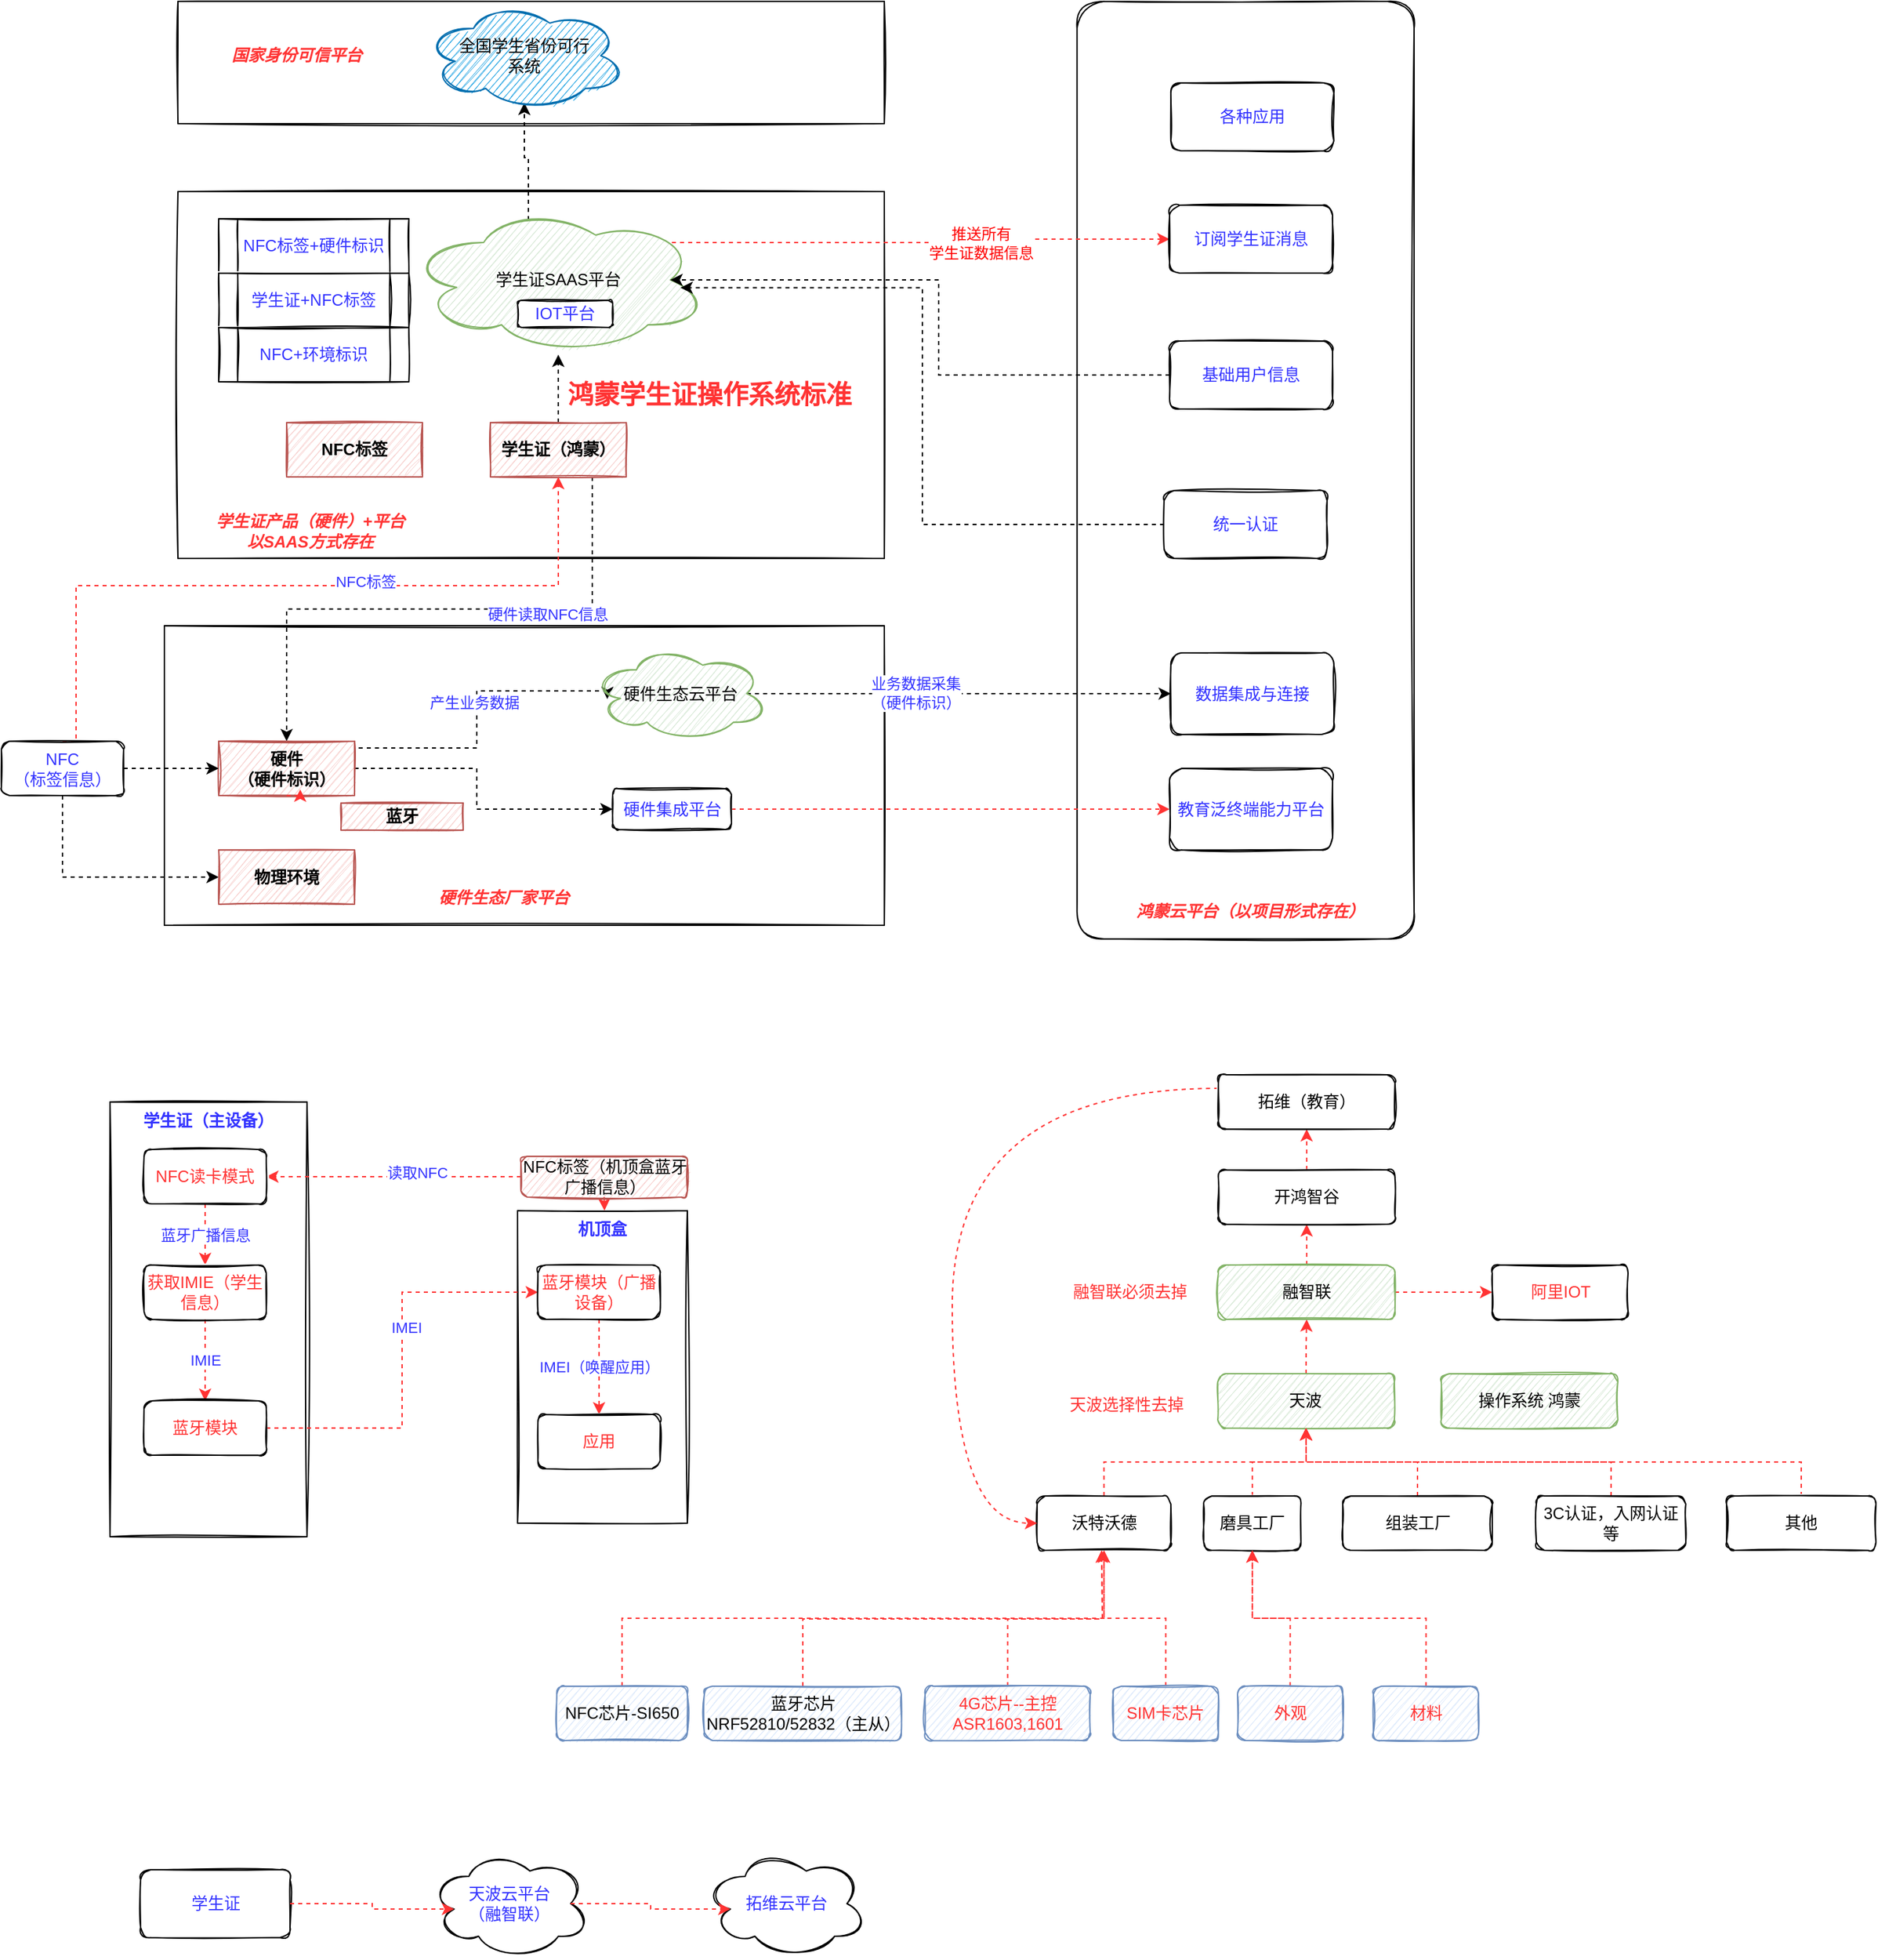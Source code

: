 <mxfile version="19.0.3" type="device"><diagram id="MLnANVd_Cb7yOwXetUP3" name="第 1 页"><mxGraphModel dx="1209" dy="737" grid="1" gridSize="10" guides="1" tooltips="1" connect="1" arrows="1" fold="1" page="1" pageScale="1" pageWidth="3300" pageHeight="4681" math="0" shadow="0"><root><mxCell id="0"/><mxCell id="1" parent="0"/><mxCell id="3BlU9FOFcfoVJX4Gq_AM-103" value="" style="rounded=0;whiteSpace=wrap;html=1;sketch=1;fontColor=#3333FF;" vertex="1" parent="1"><mxGeometry x="250" y="70" width="520" height="90" as="geometry"/></mxCell><mxCell id="3BlU9FOFcfoVJX4Gq_AM-21" value="" style="rounded=0;whiteSpace=wrap;html=1;sketch=1;fontColor=#FF6666;" vertex="1" parent="1"><mxGeometry x="240" y="529.5" width="530" height="220.5" as="geometry"/></mxCell><mxCell id="3BlU9FOFcfoVJX4Gq_AM-31" value="" style="rounded=1;whiteSpace=wrap;html=1;sketch=1;fontColor=#3333FF;arcSize=8;" vertex="1" parent="1"><mxGeometry x="911.85" y="70" width="248.15" height="690" as="geometry"/></mxCell><mxCell id="3BlU9FOFcfoVJX4Gq_AM-60" style="edgeStyle=orthogonalEdgeStyle;rounded=0;orthogonalLoop=1;jettySize=auto;html=1;exitX=0.875;exitY=0.5;exitDx=0;exitDy=0;entryX=0;entryY=0.5;entryDx=0;entryDy=0;dashed=1;fontColor=#3333FF;exitPerimeter=0;" edge="1" parent="1" source="3BlU9FOFcfoVJX4Gq_AM-25" target="3BlU9FOFcfoVJX4Gq_AM-42"><mxGeometry relative="1" as="geometry"/></mxCell><mxCell id="3BlU9FOFcfoVJX4Gq_AM-61" value="业务数据采集&lt;br&gt;（硬件标识）" style="edgeLabel;html=1;align=center;verticalAlign=middle;resizable=0;points=[];fontColor=#3333FF;" vertex="1" connectable="0" parent="3BlU9FOFcfoVJX4Gq_AM-60"><mxGeometry x="-0.205" y="1" relative="1" as="geometry"><mxPoint as="offset"/></mxGeometry></mxCell><mxCell id="3BlU9FOFcfoVJX4Gq_AM-14" value="" style="rounded=0;whiteSpace=wrap;html=1;sketch=1;fontColor=#FF6666;" vertex="1" parent="1"><mxGeometry x="250" y="210" width="520" height="270" as="geometry"/></mxCell><mxCell id="3BlU9FOFcfoVJX4Gq_AM-3" style="edgeStyle=orthogonalEdgeStyle;rounded=0;orthogonalLoop=1;jettySize=auto;html=1;exitX=0.5;exitY=0;exitDx=0;exitDy=0;dashed=1;" edge="1" parent="1" source="3BlU9FOFcfoVJX4Gq_AM-1" target="3BlU9FOFcfoVJX4Gq_AM-10"><mxGeometry relative="1" as="geometry"><mxPoint x="490" y="300" as="targetPoint"/></mxGeometry></mxCell><mxCell id="3BlU9FOFcfoVJX4Gq_AM-62" style="edgeStyle=orthogonalEdgeStyle;rounded=0;orthogonalLoop=1;jettySize=auto;html=1;exitX=0.75;exitY=1;exitDx=0;exitDy=0;entryX=0.5;entryY=0;entryDx=0;entryDy=0;dashed=1;fontColor=#3333FF;" edge="1" parent="1" source="3BlU9FOFcfoVJX4Gq_AM-1" target="3BlU9FOFcfoVJX4Gq_AM-6"><mxGeometry relative="1" as="geometry"/></mxCell><mxCell id="3BlU9FOFcfoVJX4Gq_AM-63" value="硬件读取NFC信息" style="edgeLabel;html=1;align=center;verticalAlign=middle;resizable=0;points=[];fontColor=#3333FF;" vertex="1" connectable="0" parent="3BlU9FOFcfoVJX4Gq_AM-62"><mxGeometry x="-0.377" y="3" relative="1" as="geometry"><mxPoint as="offset"/></mxGeometry></mxCell><mxCell id="3BlU9FOFcfoVJX4Gq_AM-1" value="学生证（鸿蒙）" style="rounded=0;whiteSpace=wrap;html=1;sketch=1;fontStyle=1;fillColor=#f8cecc;strokeColor=#b85450;" vertex="1" parent="1"><mxGeometry x="480" y="380" width="100" height="40" as="geometry"/></mxCell><mxCell id="3BlU9FOFcfoVJX4Gq_AM-40" style="edgeStyle=orthogonalEdgeStyle;rounded=0;orthogonalLoop=1;jettySize=auto;html=1;exitX=1;exitY=0.5;exitDx=0;exitDy=0;entryX=0.085;entryY=0.557;entryDx=0;entryDy=0;entryPerimeter=0;dashed=1;fontColor=#3333FF;" edge="1" parent="1" source="3BlU9FOFcfoVJX4Gq_AM-6" target="3BlU9FOFcfoVJX4Gq_AM-25"><mxGeometry relative="1" as="geometry"><Array as="points"><mxPoint x="380" y="619.5"/><mxPoint x="470" y="619.5"/><mxPoint x="470" y="577.5"/></Array></mxGeometry></mxCell><mxCell id="3BlU9FOFcfoVJX4Gq_AM-51" value="产生业务数据" style="edgeLabel;html=1;align=center;verticalAlign=middle;resizable=0;points=[];fontColor=#3333FF;" vertex="1" connectable="0" parent="3BlU9FOFcfoVJX4Gq_AM-40"><mxGeometry x="0.112" y="2" relative="1" as="geometry"><mxPoint as="offset"/></mxGeometry></mxCell><mxCell id="3BlU9FOFcfoVJX4Gq_AM-53" style="edgeStyle=orthogonalEdgeStyle;rounded=0;orthogonalLoop=1;jettySize=auto;html=1;exitX=1;exitY=0.5;exitDx=0;exitDy=0;entryX=0;entryY=0.5;entryDx=0;entryDy=0;dashed=1;fontColor=#3333FF;" edge="1" parent="1" source="3BlU9FOFcfoVJX4Gq_AM-6" target="3BlU9FOFcfoVJX4Gq_AM-54"><mxGeometry relative="1" as="geometry"><mxPoint x="485.8" y="668" as="targetPoint"/><Array as="points"><mxPoint x="470" y="635"/><mxPoint x="470" y="665"/></Array></mxGeometry></mxCell><mxCell id="3BlU9FOFcfoVJX4Gq_AM-6" value="硬件&lt;br&gt;（硬件标识）" style="rounded=0;whiteSpace=wrap;html=1;sketch=1;fontColor=default;fillColor=#f8cecc;strokeColor=#b85450;fontStyle=1;" vertex="1" parent="1"><mxGeometry x="280" y="614.5" width="100" height="40" as="geometry"/></mxCell><mxCell id="3BlU9FOFcfoVJX4Gq_AM-12" style="edgeStyle=orthogonalEdgeStyle;rounded=0;orthogonalLoop=1;jettySize=auto;html=1;exitX=0.4;exitY=0.1;exitDx=0;exitDy=0;exitPerimeter=0;entryX=0.5;entryY=0.933;entryDx=0;entryDy=0;entryPerimeter=0;fontColor=#FF6666;dashed=1;" edge="1" parent="1" source="3BlU9FOFcfoVJX4Gq_AM-10" target="3BlU9FOFcfoVJX4Gq_AM-11"><mxGeometry relative="1" as="geometry"/></mxCell><mxCell id="3BlU9FOFcfoVJX4Gq_AM-68" style="edgeStyle=orthogonalEdgeStyle;rounded=0;orthogonalLoop=1;jettySize=auto;html=1;exitX=0.88;exitY=0.25;exitDx=0;exitDy=0;exitPerimeter=0;dashed=1;fontColor=#FF0000;strokeColor=#FF3333;entryX=0;entryY=0.5;entryDx=0;entryDy=0;" edge="1" parent="1" source="3BlU9FOFcfoVJX4Gq_AM-10" target="3BlU9FOFcfoVJX4Gq_AM-66"><mxGeometry relative="1" as="geometry"/></mxCell><mxCell id="3BlU9FOFcfoVJX4Gq_AM-69" value="推送所有&lt;br&gt;学生证数据信息" style="edgeLabel;html=1;align=center;verticalAlign=middle;resizable=0;points=[];fontColor=#FF0000;" vertex="1" connectable="0" parent="3BlU9FOFcfoVJX4Gq_AM-68"><mxGeometry x="0.247" y="-3" relative="1" as="geometry"><mxPoint as="offset"/></mxGeometry></mxCell><mxCell id="3BlU9FOFcfoVJX4Gq_AM-10" value="&lt;font color=&quot;#000000&quot;&gt;学生证SAAS平台&lt;/font&gt;" style="ellipse;shape=cloud;whiteSpace=wrap;html=1;sketch=1;fillColor=#d5e8d4;strokeColor=#82b366;verticalAlign=middle;" vertex="1" parent="1"><mxGeometry x="420" y="220" width="220" height="110" as="geometry"/></mxCell><mxCell id="3BlU9FOFcfoVJX4Gq_AM-11" value="&lt;font color=&quot;#000000&quot;&gt;全国学生省份可行&lt;br&gt;系统&lt;/font&gt;" style="ellipse;shape=cloud;whiteSpace=wrap;html=1;sketch=1;fillColor=#1ba1e2;strokeColor=#006EAF;fontColor=#ffffff;" vertex="1" parent="1"><mxGeometry x="430" y="70" width="150" height="80" as="geometry"/></mxCell><mxCell id="3BlU9FOFcfoVJX4Gq_AM-15" value="NFC标签" style="rounded=0;whiteSpace=wrap;html=1;sketch=1;fontStyle=1;fillColor=#f8cecc;strokeColor=#b85450;" vertex="1" parent="1"><mxGeometry x="330" y="380" width="100" height="40" as="geometry"/></mxCell><mxCell id="3BlU9FOFcfoVJX4Gq_AM-18" value="学生证产品（硬件）+平台&lt;br&gt;以SAAS方式存在" style="text;html=1;strokeColor=none;fillColor=none;align=center;verticalAlign=middle;whiteSpace=wrap;rounded=0;sketch=1;fontColor=#FF3333;fontStyle=3" vertex="1" parent="1"><mxGeometry x="265" y="440" width="165" height="40" as="geometry"/></mxCell><mxCell id="3BlU9FOFcfoVJX4Gq_AM-24" value="硬件生态厂家平台" style="text;html=1;strokeColor=none;fillColor=none;align=center;verticalAlign=middle;whiteSpace=wrap;rounded=0;sketch=1;fontColor=#FF3333;fontStyle=3" vertex="1" parent="1"><mxGeometry x="435" y="714.5" width="110" height="30" as="geometry"/></mxCell><mxCell id="3BlU9FOFcfoVJX4Gq_AM-25" value="硬件生态云平台" style="ellipse;shape=cloud;whiteSpace=wrap;html=1;sketch=1;fillColor=#d5e8d4;strokeColor=#82b366;" vertex="1" parent="1"><mxGeometry x="555" y="544.5" width="130" height="70" as="geometry"/></mxCell><mxCell id="3BlU9FOFcfoVJX4Gq_AM-39" style="edgeStyle=orthogonalEdgeStyle;rounded=0;orthogonalLoop=1;jettySize=auto;html=1;exitX=1;exitY=0.5;exitDx=0;exitDy=0;entryX=0;entryY=0.5;entryDx=0;entryDy=0;dashed=1;fontColor=#3333FF;" edge="1" parent="1" source="3BlU9FOFcfoVJX4Gq_AM-29" target="3BlU9FOFcfoVJX4Gq_AM-6"><mxGeometry relative="1" as="geometry"/></mxCell><mxCell id="3BlU9FOFcfoVJX4Gq_AM-49" style="edgeStyle=orthogonalEdgeStyle;rounded=0;orthogonalLoop=1;jettySize=auto;html=1;exitX=0.5;exitY=1;exitDx=0;exitDy=0;entryX=0;entryY=0.5;entryDx=0;entryDy=0;dashed=1;fontColor=#3333FF;" edge="1" parent="1" source="3BlU9FOFcfoVJX4Gq_AM-29" target="3BlU9FOFcfoVJX4Gq_AM-41"><mxGeometry relative="1" as="geometry"/></mxCell><mxCell id="3BlU9FOFcfoVJX4Gq_AM-58" style="edgeStyle=orthogonalEdgeStyle;rounded=0;orthogonalLoop=1;jettySize=auto;html=1;exitX=0.5;exitY=0;exitDx=0;exitDy=0;entryX=0.5;entryY=1;entryDx=0;entryDy=0;dashed=1;fontColor=#FF0000;strokeColor=#FF3333;" edge="1" parent="1" source="3BlU9FOFcfoVJX4Gq_AM-29" target="3BlU9FOFcfoVJX4Gq_AM-1"><mxGeometry relative="1" as="geometry"><Array as="points"><mxPoint x="175" y="615"/><mxPoint x="175" y="500"/><mxPoint x="530" y="500"/></Array></mxGeometry></mxCell><mxCell id="3BlU9FOFcfoVJX4Gq_AM-59" value="NFC标签" style="edgeLabel;html=1;align=center;verticalAlign=middle;resizable=0;points=[];fontColor=#3333FF;" vertex="1" connectable="0" parent="3BlU9FOFcfoVJX4Gq_AM-58"><mxGeometry x="0.206" y="3" relative="1" as="geometry"><mxPoint as="offset"/></mxGeometry></mxCell><mxCell id="3BlU9FOFcfoVJX4Gq_AM-29" value="NFC&lt;br&gt;（标签信息）" style="rounded=1;whiteSpace=wrap;html=1;sketch=1;fontColor=#3333FF;" vertex="1" parent="1"><mxGeometry x="120" y="614.5" width="90" height="40" as="geometry"/></mxCell><mxCell id="3BlU9FOFcfoVJX4Gq_AM-32" value="鸿蒙云平台（以项目形式存在）" style="text;html=1;strokeColor=none;fillColor=none;align=center;verticalAlign=middle;whiteSpace=wrap;rounded=0;sketch=1;fontColor=#FF3333;fontStyle=3" vertex="1" parent="1"><mxGeometry x="943.29" y="720" width="193.42" height="40" as="geometry"/></mxCell><mxCell id="3BlU9FOFcfoVJX4Gq_AM-35" style="edgeStyle=orthogonalEdgeStyle;rounded=0;orthogonalLoop=1;jettySize=auto;html=1;exitX=0;exitY=0.5;exitDx=0;exitDy=0;entryX=0.875;entryY=0.5;entryDx=0;entryDy=0;entryPerimeter=0;dashed=1;fontColor=#3333FF;" edge="1" parent="1" source="3BlU9FOFcfoVJX4Gq_AM-33" target="3BlU9FOFcfoVJX4Gq_AM-10"><mxGeometry relative="1" as="geometry"/></mxCell><mxCell id="3BlU9FOFcfoVJX4Gq_AM-33" value="基础用户信息" style="rounded=1;whiteSpace=wrap;html=1;sketch=1;fontColor=#3333FF;" vertex="1" parent="1"><mxGeometry x="980" y="320" width="120" height="50" as="geometry"/></mxCell><mxCell id="3BlU9FOFcfoVJX4Gq_AM-34" value="IOT平台" style="rounded=1;whiteSpace=wrap;html=1;sketch=1;fontColor=#3333FF;" vertex="1" parent="1"><mxGeometry x="500" y="290" width="70" height="20" as="geometry"/></mxCell><mxCell id="3BlU9FOFcfoVJX4Gq_AM-37" style="edgeStyle=elbowEdgeStyle;rounded=0;orthogonalLoop=1;jettySize=auto;html=1;exitX=0;exitY=0.5;exitDx=0;exitDy=0;entryX=0.909;entryY=0.552;entryDx=0;entryDy=0;entryPerimeter=0;dashed=1;fontColor=#3333FF;" edge="1" parent="1" source="3BlU9FOFcfoVJX4Gq_AM-36" target="3BlU9FOFcfoVJX4Gq_AM-10"><mxGeometry relative="1" as="geometry"/></mxCell><mxCell id="3BlU9FOFcfoVJX4Gq_AM-36" value="统一认证" style="rounded=1;whiteSpace=wrap;html=1;sketch=1;fontColor=#3333FF;" vertex="1" parent="1"><mxGeometry x="975.92" y="430" width="120" height="50" as="geometry"/></mxCell><mxCell id="3BlU9FOFcfoVJX4Gq_AM-38" value="NFC标签+硬件标识" style="shape=process;whiteSpace=wrap;html=1;backgroundOutline=1;sketch=1;fontColor=#3333FF;" vertex="1" parent="1"><mxGeometry x="280" y="230" width="140" height="40" as="geometry"/></mxCell><mxCell id="3BlU9FOFcfoVJX4Gq_AM-41" value="物理环境" style="rounded=0;whiteSpace=wrap;html=1;sketch=1;fontColor=default;fillColor=#f8cecc;strokeColor=#b85450;fontStyle=1;" vertex="1" parent="1"><mxGeometry x="280" y="694.5" width="100" height="40" as="geometry"/></mxCell><mxCell id="3BlU9FOFcfoVJX4Gq_AM-42" value="数据集成与连接" style="rounded=1;whiteSpace=wrap;html=1;sketch=1;fontColor=#3333FF;" vertex="1" parent="1"><mxGeometry x="980.92" y="549.5" width="120" height="60" as="geometry"/></mxCell><mxCell id="3BlU9FOFcfoVJX4Gq_AM-71" style="edgeStyle=orthogonalEdgeStyle;rounded=0;orthogonalLoop=1;jettySize=auto;html=1;exitX=1;exitY=0.5;exitDx=0;exitDy=0;dashed=1;fontColor=#FF0000;strokeColor=#FF3333;" edge="1" parent="1" source="3BlU9FOFcfoVJX4Gq_AM-54" target="3BlU9FOFcfoVJX4Gq_AM-102"><mxGeometry relative="1" as="geometry"/></mxCell><mxCell id="3BlU9FOFcfoVJX4Gq_AM-54" value="硬件集成平台" style="rounded=1;whiteSpace=wrap;html=1;sketch=1;fontColor=#3333FF;" vertex="1" parent="1"><mxGeometry x="570" y="649.5" width="87.5" height="30" as="geometry"/></mxCell><mxCell id="3BlU9FOFcfoVJX4Gq_AM-64" value="学生证+NFC标签" style="shape=process;whiteSpace=wrap;html=1;backgroundOutline=1;sketch=1;fontColor=#3333FF;" vertex="1" parent="1"><mxGeometry x="280" y="270" width="140" height="40" as="geometry"/></mxCell><mxCell id="3BlU9FOFcfoVJX4Gq_AM-66" value="订阅学生证消息" style="rounded=1;whiteSpace=wrap;html=1;sketch=1;fontColor=#3333FF;" vertex="1" parent="1"><mxGeometry x="980" y="220" width="120" height="50" as="geometry"/></mxCell><mxCell id="3BlU9FOFcfoVJX4Gq_AM-70" value="NFC+环境标识" style="shape=process;whiteSpace=wrap;html=1;backgroundOutline=1;sketch=1;fontColor=#3333FF;" vertex="1" parent="1"><mxGeometry x="280" y="310" width="140" height="40" as="geometry"/></mxCell><mxCell id="3BlU9FOFcfoVJX4Gq_AM-157" style="edgeStyle=orthogonalEdgeStyle;rounded=0;orthogonalLoop=1;jettySize=auto;html=1;exitX=0.5;exitY=0;exitDx=0;exitDy=0;dashed=1;fontColor=#000000;strokeColor=#FF3333;" edge="1" parent="1" source="3BlU9FOFcfoVJX4Gq_AM-73"><mxGeometry relative="1" as="geometry"><mxPoint x="930" y="1210" as="targetPoint"/></mxGeometry></mxCell><mxCell id="3BlU9FOFcfoVJX4Gq_AM-73" value="蓝牙芯片&lt;br&gt;NRF52810/52832（主从）" style="text;html=1;strokeColor=#6c8ebf;fillColor=#dae8fc;align=center;verticalAlign=middle;whiteSpace=wrap;rounded=1;sketch=1;" vertex="1" parent="1"><mxGeometry x="637.5" y="1310" width="145" height="40" as="geometry"/></mxCell><mxCell id="3BlU9FOFcfoVJX4Gq_AM-139" style="edgeStyle=orthogonalEdgeStyle;rounded=0;orthogonalLoop=1;jettySize=auto;html=1;exitX=0.5;exitY=0;exitDx=0;exitDy=0;entryX=0.5;entryY=1;entryDx=0;entryDy=0;dashed=1;fontColor=#000000;strokeColor=#FF3333;" edge="1" parent="1" source="3BlU9FOFcfoVJX4Gq_AM-77" target="3BlU9FOFcfoVJX4Gq_AM-136"><mxGeometry relative="1" as="geometry"/></mxCell><mxCell id="3BlU9FOFcfoVJX4Gq_AM-77" value="沃特沃德" style="rounded=1;whiteSpace=wrap;html=1;sketch=1;fontColor=#000000;" vertex="1" parent="1"><mxGeometry x="882.5" y="1170" width="98.42" height="40" as="geometry"/></mxCell><mxCell id="3BlU9FOFcfoVJX4Gq_AM-140" style="edgeStyle=orthogonalEdgeStyle;rounded=0;orthogonalLoop=1;jettySize=auto;html=1;exitX=0.5;exitY=0;exitDx=0;exitDy=0;entryX=0.5;entryY=1;entryDx=0;entryDy=0;dashed=1;fontColor=#000000;strokeColor=#FF3333;" edge="1" parent="1" source="3BlU9FOFcfoVJX4Gq_AM-79" target="3BlU9FOFcfoVJX4Gq_AM-136"><mxGeometry relative="1" as="geometry"/></mxCell><mxCell id="3BlU9FOFcfoVJX4Gq_AM-79" value="磨具工厂" style="rounded=1;whiteSpace=wrap;html=1;sketch=1;fontColor=#000000;" vertex="1" parent="1"><mxGeometry x="1005.13" y="1170" width="71.58" height="40" as="geometry"/></mxCell><mxCell id="3BlU9FOFcfoVJX4Gq_AM-80" value="学生证（主设备）" style="rounded=0;whiteSpace=wrap;html=1;sketch=1;fontColor=#3333FF;verticalAlign=top;fontStyle=1" vertex="1" parent="1"><mxGeometry x="200" y="880" width="145" height="320" as="geometry"/></mxCell><mxCell id="3BlU9FOFcfoVJX4Gq_AM-81" value="机顶盒" style="rounded=0;whiteSpace=wrap;html=1;sketch=1;fontColor=#3333FF;fontStyle=1;verticalAlign=top;" vertex="1" parent="1"><mxGeometry x="500" y="960" width="125" height="230" as="geometry"/></mxCell><mxCell id="3BlU9FOFcfoVJX4Gq_AM-85" style="edgeStyle=elbowEdgeStyle;rounded=0;orthogonalLoop=1;jettySize=auto;html=1;exitX=0.5;exitY=1;exitDx=0;exitDy=0;dashed=1;fontColor=#3333FF;strokeColor=#FF3333;" edge="1" parent="1" source="3BlU9FOFcfoVJX4Gq_AM-82" target="3BlU9FOFcfoVJX4Gq_AM-81"><mxGeometry relative="1" as="geometry"/></mxCell><mxCell id="3BlU9FOFcfoVJX4Gq_AM-86" style="edgeStyle=elbowEdgeStyle;rounded=0;orthogonalLoop=1;jettySize=auto;html=1;exitX=0;exitY=0.5;exitDx=0;exitDy=0;entryX=1;entryY=0.5;entryDx=0;entryDy=0;dashed=1;fontColor=#3333FF;strokeColor=#FF3333;" edge="1" parent="1" source="3BlU9FOFcfoVJX4Gq_AM-82" target="3BlU9FOFcfoVJX4Gq_AM-83"><mxGeometry relative="1" as="geometry"/></mxCell><mxCell id="3BlU9FOFcfoVJX4Gq_AM-98" value="读取NFC" style="edgeLabel;html=1;align=center;verticalAlign=middle;resizable=0;points=[];fontColor=#3333FF;" vertex="1" connectable="0" parent="3BlU9FOFcfoVJX4Gq_AM-86"><mxGeometry x="-0.173" y="-3" relative="1" as="geometry"><mxPoint x="1" as="offset"/></mxGeometry></mxCell><mxCell id="3BlU9FOFcfoVJX4Gq_AM-82" value="NFC标签（机顶盒蓝牙广播信息）" style="rounded=1;whiteSpace=wrap;html=1;sketch=1;fillColor=#f8cecc;strokeColor=#b85450;" vertex="1" parent="1"><mxGeometry x="502.5" y="920" width="122.5" height="30" as="geometry"/></mxCell><mxCell id="3BlU9FOFcfoVJX4Gq_AM-89" value="蓝牙广播信息" style="edgeStyle=elbowEdgeStyle;rounded=0;orthogonalLoop=1;jettySize=auto;html=1;exitX=0.5;exitY=1;exitDx=0;exitDy=0;entryX=0.5;entryY=0;entryDx=0;entryDy=0;dashed=1;fontColor=#3333FF;strokeColor=#FF3333;" edge="1" parent="1" source="3BlU9FOFcfoVJX4Gq_AM-83" target="3BlU9FOFcfoVJX4Gq_AM-84"><mxGeometry relative="1" as="geometry"/></mxCell><mxCell id="3BlU9FOFcfoVJX4Gq_AM-83" value="NFC读卡模式" style="rounded=1;whiteSpace=wrap;html=1;sketch=1;fontColor=#FF3333;" vertex="1" parent="1"><mxGeometry x="225" y="915" width="90" height="40" as="geometry"/></mxCell><mxCell id="3BlU9FOFcfoVJX4Gq_AM-90" style="edgeStyle=elbowEdgeStyle;rounded=0;orthogonalLoop=1;jettySize=auto;html=1;exitX=1;exitY=0.5;exitDx=0;exitDy=0;dashed=1;fontColor=#3333FF;strokeColor=#FF3333;" edge="1" parent="1" source="3BlU9FOFcfoVJX4Gq_AM-100" target="3BlU9FOFcfoVJX4Gq_AM-87"><mxGeometry relative="1" as="geometry"/></mxCell><mxCell id="3BlU9FOFcfoVJX4Gq_AM-97" value="IMEI" style="edgeLabel;html=1;align=center;verticalAlign=middle;resizable=0;points=[];fontColor=#3333FF;" vertex="1" connectable="0" parent="3BlU9FOFcfoVJX4Gq_AM-90"><mxGeometry x="0.16" y="-3" relative="1" as="geometry"><mxPoint as="offset"/></mxGeometry></mxCell><mxCell id="3BlU9FOFcfoVJX4Gq_AM-101" value="IMIE" style="edgeStyle=elbowEdgeStyle;rounded=0;orthogonalLoop=1;jettySize=auto;html=1;exitX=0.5;exitY=1;exitDx=0;exitDy=0;entryX=0.5;entryY=0;entryDx=0;entryDy=0;dashed=1;fontColor=#3333FF;strokeColor=#FF3333;" edge="1" parent="1" source="3BlU9FOFcfoVJX4Gq_AM-84" target="3BlU9FOFcfoVJX4Gq_AM-100"><mxGeometry relative="1" as="geometry"/></mxCell><mxCell id="3BlU9FOFcfoVJX4Gq_AM-84" value="获取IMIE（学生信息）" style="rounded=1;whiteSpace=wrap;html=1;sketch=1;fontColor=#FF3333;" vertex="1" parent="1"><mxGeometry x="225" y="1000" width="90" height="40" as="geometry"/></mxCell><mxCell id="3BlU9FOFcfoVJX4Gq_AM-94" value="IMEI（唤醒应用）" style="edgeStyle=elbowEdgeStyle;rounded=0;orthogonalLoop=1;jettySize=auto;html=1;exitX=0.5;exitY=1;exitDx=0;exitDy=0;dashed=1;fontColor=#3333FF;strokeColor=#FF3333;" edge="1" parent="1" source="3BlU9FOFcfoVJX4Gq_AM-87" target="3BlU9FOFcfoVJX4Gq_AM-88"><mxGeometry relative="1" as="geometry"/></mxCell><mxCell id="3BlU9FOFcfoVJX4Gq_AM-87" value="蓝牙模块（广播设备）" style="rounded=1;whiteSpace=wrap;html=1;sketch=1;fontColor=#FF3333;" vertex="1" parent="1"><mxGeometry x="515" y="1000" width="90" height="40" as="geometry"/></mxCell><mxCell id="3BlU9FOFcfoVJX4Gq_AM-88" value="应用" style="rounded=1;whiteSpace=wrap;html=1;sketch=1;fontColor=#FF3333;" vertex="1" parent="1"><mxGeometry x="515" y="1110" width="90" height="40" as="geometry"/></mxCell><mxCell id="3BlU9FOFcfoVJX4Gq_AM-100" value="蓝牙模块" style="rounded=1;whiteSpace=wrap;html=1;sketch=1;fontColor=#FF3333;" vertex="1" parent="1"><mxGeometry x="225" y="1100" width="90" height="40" as="geometry"/></mxCell><mxCell id="3BlU9FOFcfoVJX4Gq_AM-102" value="教育泛终端能力平台" style="rounded=1;whiteSpace=wrap;html=1;sketch=1;fontColor=#3333FF;" vertex="1" parent="1"><mxGeometry x="980" y="634.5" width="120" height="60" as="geometry"/></mxCell><mxCell id="3BlU9FOFcfoVJX4Gq_AM-104" value="国家身份可信平台" style="text;html=1;strokeColor=none;fillColor=none;align=center;verticalAlign=middle;whiteSpace=wrap;rounded=0;sketch=1;fontColor=#FF3333;fontStyle=3" vertex="1" parent="1"><mxGeometry x="255" y="90" width="165" height="40" as="geometry"/></mxCell><mxCell id="3BlU9FOFcfoVJX4Gq_AM-105" value="各种应用" style="rounded=1;whiteSpace=wrap;html=1;sketch=1;fontColor=#3333FF;" vertex="1" parent="1"><mxGeometry x="980.92" y="130" width="120" height="50" as="geometry"/></mxCell><mxCell id="3BlU9FOFcfoVJX4Gq_AM-141" style="edgeStyle=orthogonalEdgeStyle;rounded=0;orthogonalLoop=1;jettySize=auto;html=1;exitX=0.5;exitY=0;exitDx=0;exitDy=0;entryX=0.5;entryY=1;entryDx=0;entryDy=0;dashed=1;fontColor=#000000;strokeColor=#FF3333;" edge="1" parent="1" source="3BlU9FOFcfoVJX4Gq_AM-136" target="3BlU9FOFcfoVJX4Gq_AM-137"><mxGeometry relative="1" as="geometry"/></mxCell><mxCell id="3BlU9FOFcfoVJX4Gq_AM-136" value="天波" style="rounded=1;whiteSpace=wrap;html=1;sketch=1;fillColor=#d5e8d4;strokeColor=#82b366;" vertex="1" parent="1"><mxGeometry x="1015.46" y="1080" width="130" height="40" as="geometry"/></mxCell><mxCell id="3BlU9FOFcfoVJX4Gq_AM-145" style="edgeStyle=orthogonalEdgeStyle;rounded=0;orthogonalLoop=1;jettySize=auto;html=1;exitX=0.5;exitY=0;exitDx=0;exitDy=0;entryX=0.5;entryY=1;entryDx=0;entryDy=0;dashed=1;fontColor=#000000;strokeColor=#FF3333;" edge="1" parent="1" source="3BlU9FOFcfoVJX4Gq_AM-137" target="3BlU9FOFcfoVJX4Gq_AM-144"><mxGeometry relative="1" as="geometry"/></mxCell><mxCell id="3BlU9FOFcfoVJX4Gq_AM-172" style="edgeStyle=orthogonalEdgeStyle;rounded=0;orthogonalLoop=1;jettySize=auto;html=1;exitX=1;exitY=0.5;exitDx=0;exitDy=0;entryX=0;entryY=0.5;entryDx=0;entryDy=0;dashed=1;fontColor=#FF3333;strokeColor=#FF3333;" edge="1" parent="1" source="3BlU9FOFcfoVJX4Gq_AM-137" target="3BlU9FOFcfoVJX4Gq_AM-171"><mxGeometry relative="1" as="geometry"/></mxCell><mxCell id="3BlU9FOFcfoVJX4Gq_AM-137" value="融智联" style="rounded=1;whiteSpace=wrap;html=1;sketch=1;fillColor=#d5e8d4;strokeColor=#82b366;" vertex="1" parent="1"><mxGeometry x="1015.92" y="1000" width="130" height="40" as="geometry"/></mxCell><mxCell id="3BlU9FOFcfoVJX4Gq_AM-143" style="edgeStyle=orthogonalEdgeStyle;rounded=0;orthogonalLoop=1;jettySize=auto;html=1;exitX=0.5;exitY=0;exitDx=0;exitDy=0;entryX=0.5;entryY=1;entryDx=0;entryDy=0;dashed=1;fontColor=#000000;strokeColor=#FF3333;" edge="1" parent="1" source="3BlU9FOFcfoVJX4Gq_AM-142" target="3BlU9FOFcfoVJX4Gq_AM-136"><mxGeometry relative="1" as="geometry"/></mxCell><mxCell id="3BlU9FOFcfoVJX4Gq_AM-142" value="3C认证，入网认证等" style="rounded=1;whiteSpace=wrap;html=1;sketch=1;fontColor=#000000;" vertex="1" parent="1"><mxGeometry x="1250" y="1170" width="110" height="40" as="geometry"/></mxCell><mxCell id="3BlU9FOFcfoVJX4Gq_AM-147" style="edgeStyle=orthogonalEdgeStyle;rounded=0;orthogonalLoop=1;jettySize=auto;html=1;exitX=0.5;exitY=0;exitDx=0;exitDy=0;entryX=0.5;entryY=1;entryDx=0;entryDy=0;dashed=1;fontColor=#000000;strokeColor=#FF3333;" edge="1" parent="1" source="3BlU9FOFcfoVJX4Gq_AM-144" target="3BlU9FOFcfoVJX4Gq_AM-146"><mxGeometry relative="1" as="geometry"/></mxCell><mxCell id="3BlU9FOFcfoVJX4Gq_AM-144" value="开鸿智谷" style="rounded=1;whiteSpace=wrap;html=1;sketch=1;fontColor=#000000;" vertex="1" parent="1"><mxGeometry x="1015.92" y="930" width="130" height="40" as="geometry"/></mxCell><mxCell id="3BlU9FOFcfoVJX4Gq_AM-148" style="edgeStyle=orthogonalEdgeStyle;rounded=0;orthogonalLoop=1;jettySize=auto;html=1;exitX=0;exitY=0.25;exitDx=0;exitDy=0;entryX=0;entryY=0.5;entryDx=0;entryDy=0;dashed=1;fontColor=#000000;strokeColor=#FF3333;curved=1;" edge="1" parent="1" source="3BlU9FOFcfoVJX4Gq_AM-146" target="3BlU9FOFcfoVJX4Gq_AM-77"><mxGeometry relative="1" as="geometry"><Array as="points"><mxPoint x="820" y="870"/><mxPoint x="820" y="1190"/></Array></mxGeometry></mxCell><mxCell id="3BlU9FOFcfoVJX4Gq_AM-146" value="拓维（教育）" style="rounded=1;whiteSpace=wrap;html=1;sketch=1;fontColor=#000000;" vertex="1" parent="1"><mxGeometry x="1015.92" y="860" width="130" height="40" as="geometry"/></mxCell><mxCell id="3BlU9FOFcfoVJX4Gq_AM-106" value="学生证" style="rounded=1;whiteSpace=wrap;html=1;sketch=1;fontColor=#3333FF;" vertex="1" parent="1"><mxGeometry x="222.5" y="1445" width="110" height="50" as="geometry"/></mxCell><mxCell id="3BlU9FOFcfoVJX4Gq_AM-130" value="天波云平台&lt;br&gt;（融智联）" style="ellipse;shape=cloud;whiteSpace=wrap;html=1;sketch=1;fontColor=#3333FF;" vertex="1" parent="1"><mxGeometry x="434.08" y="1430" width="120" height="80" as="geometry"/></mxCell><mxCell id="3BlU9FOFcfoVJX4Gq_AM-110" style="edgeStyle=elbowEdgeStyle;rounded=0;orthogonalLoop=1;jettySize=auto;html=1;exitX=1;exitY=0.5;exitDx=0;exitDy=0;entryX=0.16;entryY=0.55;entryDx=0;entryDy=0;dashed=1;fontColor=#3333FF;strokeColor=#FF3333;entryPerimeter=0;" edge="1" parent="1" source="3BlU9FOFcfoVJX4Gq_AM-106" target="3BlU9FOFcfoVJX4Gq_AM-130"><mxGeometry relative="1" as="geometry"><mxPoint x="469.08" y="1480" as="targetPoint"/></mxGeometry></mxCell><mxCell id="3BlU9FOFcfoVJX4Gq_AM-133" value="拓维云平台" style="ellipse;shape=cloud;whiteSpace=wrap;html=1;sketch=1;fontColor=#3333FF;" vertex="1" parent="1"><mxGeometry x="637.5" y="1430" width="120" height="80" as="geometry"/></mxCell><mxCell id="3BlU9FOFcfoVJX4Gq_AM-134" style="edgeStyle=elbowEdgeStyle;rounded=0;orthogonalLoop=1;jettySize=auto;html=1;exitX=0.875;exitY=0.5;exitDx=0;exitDy=0;exitPerimeter=0;entryX=0.16;entryY=0.55;entryDx=0;entryDy=0;entryPerimeter=0;dashed=1;fontColor=#3333FF;strokeColor=#FF3333;" edge="1" parent="1" source="3BlU9FOFcfoVJX4Gq_AM-130" target="3BlU9FOFcfoVJX4Gq_AM-133"><mxGeometry relative="1" as="geometry"/></mxCell><mxCell id="3BlU9FOFcfoVJX4Gq_AM-150" style="edgeStyle=orthogonalEdgeStyle;rounded=0;orthogonalLoop=1;jettySize=auto;html=1;exitX=0.5;exitY=0;exitDx=0;exitDy=0;entryX=0.5;entryY=1;entryDx=0;entryDy=0;dashed=1;fontColor=#000000;strokeColor=#FF3333;" edge="1" parent="1" source="3BlU9FOFcfoVJX4Gq_AM-149" target="3BlU9FOFcfoVJX4Gq_AM-136"><mxGeometry relative="1" as="geometry"/></mxCell><mxCell id="3BlU9FOFcfoVJX4Gq_AM-149" value="其他" style="rounded=1;whiteSpace=wrap;html=1;sketch=1;fontColor=#000000;" vertex="1" parent="1"><mxGeometry x="1390" y="1170" width="110" height="40" as="geometry"/></mxCell><mxCell id="3BlU9FOFcfoVJX4Gq_AM-156" style="edgeStyle=orthogonalEdgeStyle;rounded=0;orthogonalLoop=1;jettySize=auto;html=1;exitX=0.5;exitY=0;exitDx=0;exitDy=0;entryX=0.5;entryY=1;entryDx=0;entryDy=0;dashed=1;fontColor=#000000;strokeColor=#FF3333;" edge="1" parent="1" source="3BlU9FOFcfoVJX4Gq_AM-151" target="3BlU9FOFcfoVJX4Gq_AM-77"><mxGeometry relative="1" as="geometry"/></mxCell><mxCell id="3BlU9FOFcfoVJX4Gq_AM-151" value="NFC芯片-SI650" style="rounded=1;whiteSpace=wrap;html=1;sketch=1;fillColor=#dae8fc;strokeColor=#6c8ebf;" vertex="1" parent="1"><mxGeometry x="528.85" y="1310" width="96.15" height="40" as="geometry"/></mxCell><mxCell id="3BlU9FOFcfoVJX4Gq_AM-158" style="edgeStyle=orthogonalEdgeStyle;rounded=0;orthogonalLoop=1;jettySize=auto;html=1;exitX=0.5;exitY=0;exitDx=0;exitDy=0;dashed=1;fontColor=#000000;strokeColor=#FF3333;" edge="1" parent="1" source="3BlU9FOFcfoVJX4Gq_AM-154"><mxGeometry relative="1" as="geometry"><mxPoint x="930" y="1210" as="targetPoint"/></mxGeometry></mxCell><mxCell id="3BlU9FOFcfoVJX4Gq_AM-154" value="&lt;span style=&quot;color: rgb(255, 51, 51);&quot;&gt;4G芯片--主控ASR1603,1601&lt;/span&gt;" style="text;html=1;strokeColor=#6c8ebf;fillColor=#dae8fc;align=center;verticalAlign=middle;whiteSpace=wrap;rounded=1;sketch=1;" vertex="1" parent="1"><mxGeometry x="800.0" y="1310" width="121.58" height="40" as="geometry"/></mxCell><mxCell id="3BlU9FOFcfoVJX4Gq_AM-160" style="edgeStyle=orthogonalEdgeStyle;rounded=0;orthogonalLoop=1;jettySize=auto;html=1;exitX=0.5;exitY=0;exitDx=0;exitDy=0;entryX=0.5;entryY=1;entryDx=0;entryDy=0;dashed=1;fontColor=#000000;strokeColor=#FF3333;" edge="1" parent="1" source="3BlU9FOFcfoVJX4Gq_AM-159" target="3BlU9FOFcfoVJX4Gq_AM-77"><mxGeometry relative="1" as="geometry"/></mxCell><mxCell id="3BlU9FOFcfoVJX4Gq_AM-159" value="&lt;font color=&quot;#ff3333&quot;&gt;SIM卡芯片&lt;/font&gt;" style="text;html=1;strokeColor=#6c8ebf;fillColor=#dae8fc;align=center;verticalAlign=middle;whiteSpace=wrap;rounded=1;sketch=1;" vertex="1" parent="1"><mxGeometry x="938.42" y="1310" width="77.5" height="40" as="geometry"/></mxCell><mxCell id="3BlU9FOFcfoVJX4Gq_AM-162" style="edgeStyle=orthogonalEdgeStyle;rounded=0;orthogonalLoop=1;jettySize=auto;html=1;exitX=0.5;exitY=0;exitDx=0;exitDy=0;entryX=0.5;entryY=1;entryDx=0;entryDy=0;dashed=1;fontColor=#000000;strokeColor=#FF3333;" edge="1" parent="1" source="3BlU9FOFcfoVJX4Gq_AM-161" target="3BlU9FOFcfoVJX4Gq_AM-136"><mxGeometry relative="1" as="geometry"/></mxCell><mxCell id="3BlU9FOFcfoVJX4Gq_AM-161" value="组装工厂" style="rounded=1;whiteSpace=wrap;html=1;sketch=1;fontColor=#000000;" vertex="1" parent="1"><mxGeometry x="1107.5" y="1170" width="110" height="40" as="geometry"/></mxCell><mxCell id="3BlU9FOFcfoVJX4Gq_AM-164" style="edgeStyle=orthogonalEdgeStyle;rounded=0;orthogonalLoop=1;jettySize=auto;html=1;exitX=0.5;exitY=0;exitDx=0;exitDy=0;entryX=0.5;entryY=1;entryDx=0;entryDy=0;dashed=1;fontColor=#000000;strokeColor=#FF3333;" edge="1" parent="1" source="3BlU9FOFcfoVJX4Gq_AM-163" target="3BlU9FOFcfoVJX4Gq_AM-79"><mxGeometry relative="1" as="geometry"/></mxCell><mxCell id="3BlU9FOFcfoVJX4Gq_AM-163" value="&lt;font color=&quot;#ff3333&quot;&gt;外观&lt;/font&gt;" style="text;html=1;strokeColor=#6c8ebf;fillColor=#dae8fc;align=center;verticalAlign=middle;whiteSpace=wrap;rounded=1;sketch=1;" vertex="1" parent="1"><mxGeometry x="1030" y="1310" width="77.5" height="40" as="geometry"/></mxCell><mxCell id="3BlU9FOFcfoVJX4Gq_AM-168" style="edgeStyle=orthogonalEdgeStyle;rounded=0;orthogonalLoop=1;jettySize=auto;html=1;exitX=0.5;exitY=0;exitDx=0;exitDy=0;entryX=0.5;entryY=1;entryDx=0;entryDy=0;dashed=1;fontColor=#000000;strokeColor=#FF3333;" edge="1" parent="1" source="3BlU9FOFcfoVJX4Gq_AM-167" target="3BlU9FOFcfoVJX4Gq_AM-79"><mxGeometry relative="1" as="geometry"/></mxCell><mxCell id="3BlU9FOFcfoVJX4Gq_AM-167" value="&lt;font color=&quot;#ff3333&quot;&gt;材料&lt;/font&gt;" style="text;html=1;strokeColor=#6c8ebf;fillColor=#dae8fc;align=center;verticalAlign=middle;whiteSpace=wrap;rounded=1;sketch=1;" vertex="1" parent="1"><mxGeometry x="1130" y="1310" width="77.5" height="40" as="geometry"/></mxCell><mxCell id="3BlU9FOFcfoVJX4Gq_AM-169" value="融智联必须去掉" style="text;html=1;strokeColor=none;fillColor=none;align=center;verticalAlign=middle;whiteSpace=wrap;rounded=0;sketch=1;fontColor=#FF3333;" vertex="1" parent="1"><mxGeometry x="892.44" y="1005" width="118.29" height="30" as="geometry"/></mxCell><mxCell id="3BlU9FOFcfoVJX4Gq_AM-170" value="天波选择性去掉" style="text;html=1;strokeColor=none;fillColor=none;align=center;verticalAlign=middle;whiteSpace=wrap;rounded=0;sketch=1;fontColor=#FF3333;" vertex="1" parent="1"><mxGeometry x="892.44" y="1085" width="112.69" height="35" as="geometry"/></mxCell><mxCell id="3BlU9FOFcfoVJX4Gq_AM-171" value="阿里IOT" style="rounded=1;whiteSpace=wrap;html=1;sketch=1;fontColor=#FF3333;" vertex="1" parent="1"><mxGeometry x="1217.5" y="1000" width="100" height="40" as="geometry"/></mxCell><mxCell id="3BlU9FOFcfoVJX4Gq_AM-173" value="蓝牙" style="rounded=0;whiteSpace=wrap;html=1;sketch=1;fontColor=default;fillColor=#f8cecc;strokeColor=#b85450;fontStyle=1;" vertex="1" parent="1"><mxGeometry x="370" y="660" width="90" height="20" as="geometry"/></mxCell><mxCell id="3BlU9FOFcfoVJX4Gq_AM-174" value="操作系统 鸿蒙" style="rounded=1;whiteSpace=wrap;html=1;sketch=1;fillColor=#d5e8d4;strokeColor=#82b366;" vertex="1" parent="1"><mxGeometry x="1180" y="1080" width="130" height="40" as="geometry"/></mxCell><mxCell id="3BlU9FOFcfoVJX4Gq_AM-175" style="edgeStyle=orthogonalEdgeStyle;rounded=0;orthogonalLoop=1;jettySize=auto;html=1;exitX=0.5;exitY=1;exitDx=0;exitDy=0;entryX=0.6;entryY=0.888;entryDx=0;entryDy=0;entryPerimeter=0;dashed=1;fontColor=#FF3333;strokeColor=#FF3333;" edge="1" parent="1" source="3BlU9FOFcfoVJX4Gq_AM-6" target="3BlU9FOFcfoVJX4Gq_AM-6"><mxGeometry relative="1" as="geometry"/></mxCell><mxCell id="3BlU9FOFcfoVJX4Gq_AM-176" value="鸿蒙学生证操作系统标准" style="text;html=1;strokeColor=none;fillColor=none;align=center;verticalAlign=middle;whiteSpace=wrap;rounded=0;sketch=1;fontColor=#FF3333;fontStyle=1;fontSize=19;" vertex="1" parent="1"><mxGeometry x="528.85" y="340" width="225" height="40" as="geometry"/></mxCell></root></mxGraphModel></diagram></mxfile>